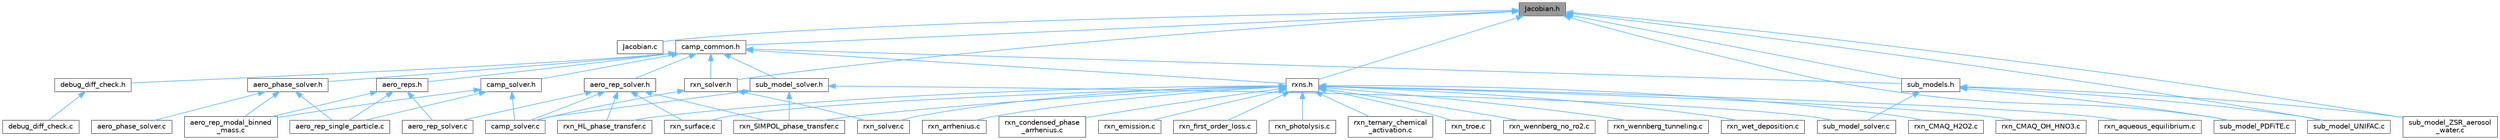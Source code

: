 digraph "Jacobian.h"
{
 // LATEX_PDF_SIZE
  bgcolor="transparent";
  edge [fontname=Helvetica,fontsize=10,labelfontname=Helvetica,labelfontsize=10];
  node [fontname=Helvetica,fontsize=10,shape=box,height=0.2,width=0.4];
  Node1 [label="Jacobian.h",height=0.2,width=0.4,color="gray40", fillcolor="grey60", style="filled", fontcolor="black",tooltip="Header for the Jacobian structure and related functions."];
  Node1 -> Node2 [dir="back",color="steelblue1",style="solid"];
  Node2 [label="Jacobian.c",height=0.2,width=0.4,color="grey40", fillcolor="white", style="filled",URL="$_jacobian_8c.html",tooltip="Jacobian functions."];
  Node1 -> Node3 [dir="back",color="steelblue1",style="solid"];
  Node3 [label="camp_common.h",height=0.2,width=0.4,color="grey40", fillcolor="white", style="filled",URL="$camp__common_8h.html",tooltip="Header file for common constants and structures."];
  Node3 -> Node4 [dir="back",color="steelblue1",style="solid"];
  Node4 [label="aero_phase_solver.h",height=0.2,width=0.4,color="grey40", fillcolor="white", style="filled",URL="$aero__phase__solver_8h.html",tooltip="Header file for aerosol phase functions."];
  Node4 -> Node5 [dir="back",color="steelblue1",style="solid"];
  Node5 [label="aero_phase_solver.c",height=0.2,width=0.4,color="grey40", fillcolor="white", style="filled",URL="$aero__phase__solver_8c.html",tooltip="Aerosol phase functions."];
  Node4 -> Node6 [dir="back",color="steelblue1",style="solid"];
  Node6 [label="aero_rep_modal_binned\l_mass.c",height=0.2,width=0.4,color="grey40", fillcolor="white", style="filled",URL="$aero__rep__modal__binned__mass_8c.html",tooltip="Modal mass aerosol representation functions."];
  Node4 -> Node7 [dir="back",color="steelblue1",style="solid"];
  Node7 [label="aero_rep_single_particle.c",height=0.2,width=0.4,color="grey40", fillcolor="white", style="filled",URL="$aero__rep__single__particle_8c.html",tooltip="Single particle aerosol representation functions."];
  Node3 -> Node8 [dir="back",color="steelblue1",style="solid"];
  Node8 [label="aero_rep_solver.h",height=0.2,width=0.4,color="grey40", fillcolor="white", style="filled",URL="$aero__rep__solver_8h.html",tooltip="Header file for abstract aerosol representation functions."];
  Node8 -> Node9 [dir="back",color="steelblue1",style="solid"];
  Node9 [label="aero_rep_solver.c",height=0.2,width=0.4,color="grey40", fillcolor="white", style="filled",URL="$aero__rep__solver_8c.html",tooltip="Aerosol representation functions."];
  Node8 -> Node10 [dir="back",color="steelblue1",style="solid"];
  Node10 [label="camp_solver.c",height=0.2,width=0.4,color="grey40", fillcolor="white", style="filled",URL="$camp__solver_8c.html",tooltip="Interface to c solvers for chemistry."];
  Node8 -> Node11 [dir="back",color="steelblue1",style="solid"];
  Node11 [label="rxn_HL_phase_transfer.c",height=0.2,width=0.4,color="grey40", fillcolor="white", style="filled",URL="$rxn___h_l__phase__transfer_8c.html",tooltip="Phase Transfer reaction solver functions."];
  Node8 -> Node12 [dir="back",color="steelblue1",style="solid"];
  Node12 [label="rxn_SIMPOL_phase_transfer.c",height=0.2,width=0.4,color="grey40", fillcolor="white", style="filled",URL="$rxn___s_i_m_p_o_l__phase__transfer_8c.html",tooltip="Phase Transfer reaction solver functions."];
  Node8 -> Node13 [dir="back",color="steelblue1",style="solid"];
  Node13 [label="rxn_surface.c",height=0.2,width=0.4,color="grey40", fillcolor="white", style="filled",URL="$rxn__surface_8c.html",tooltip="Surface reaction solver functions."];
  Node3 -> Node14 [dir="back",color="steelblue1",style="solid"];
  Node14 [label="aero_reps.h",height=0.2,width=0.4,color="grey40", fillcolor="white", style="filled",URL="$aero__reps_8h.html",tooltip="Header file for aerosol representations functions."];
  Node14 -> Node6 [dir="back",color="steelblue1",style="solid"];
  Node14 -> Node7 [dir="back",color="steelblue1",style="solid"];
  Node14 -> Node9 [dir="back",color="steelblue1",style="solid"];
  Node3 -> Node15 [dir="back",color="steelblue1",style="solid"];
  Node15 [label="camp_solver.h",height=0.2,width=0.4,color="grey40", fillcolor="white", style="filled",URL="$camp__solver_8h.html",tooltip="Header file for solver functions."];
  Node15 -> Node6 [dir="back",color="steelblue1",style="solid"];
  Node15 -> Node7 [dir="back",color="steelblue1",style="solid"];
  Node15 -> Node10 [dir="back",color="steelblue1",style="solid"];
  Node3 -> Node16 [dir="back",color="steelblue1",style="solid"];
  Node16 [label="debug_diff_check.h",height=0.2,width=0.4,color="grey40", fillcolor="white", style="filled",URL="$debug__diff__check_8h.html",tooltip="model element data difference checker - NOT THREAD SAFE!"];
  Node16 -> Node17 [dir="back",color="steelblue1",style="solid"];
  Node17 [label="debug_diff_check.c",height=0.2,width=0.4,color="grey40", fillcolor="white", style="filled",URL="$debug__diff__check_8c.html",tooltip="model element data difference checker - NOT THREAD SAFE!"];
  Node3 -> Node18 [dir="back",color="steelblue1",style="solid"];
  Node18 [label="rxn_solver.h",height=0.2,width=0.4,color="grey40", fillcolor="white", style="filled",URL="$rxn__solver_8h.html",tooltip="Header file for abstract reaction functions."];
  Node18 -> Node10 [dir="back",color="steelblue1",style="solid"];
  Node18 -> Node19 [dir="back",color="steelblue1",style="solid"];
  Node19 [label="rxn_solver.c",height=0.2,width=0.4,color="grey40", fillcolor="white", style="filled",URL="$rxn__solver_8c.html",tooltip="Reaction solver functions."];
  Node3 -> Node20 [dir="back",color="steelblue1",style="solid"];
  Node20 [label="rxns.h",height=0.2,width=0.4,color="grey40", fillcolor="white", style="filled",URL="$rxns_8h.html",tooltip="Header file for reaction solver functions."];
  Node20 -> Node21 [dir="back",color="steelblue1",style="solid"];
  Node21 [label="rxn_CMAQ_H2O2.c",height=0.2,width=0.4,color="grey40", fillcolor="white", style="filled",URL="$rxn___c_m_a_q___h2_o2_8c.html",tooltip="CMAQ_H2O2 reaction solver functions."];
  Node20 -> Node22 [dir="back",color="steelblue1",style="solid"];
  Node22 [label="rxn_CMAQ_OH_HNO3.c",height=0.2,width=0.4,color="grey40", fillcolor="white", style="filled",URL="$rxn___c_m_a_q___o_h___h_n_o3_8c.html",tooltip="CMAQ_OH_HNO3 reaction solver functions."];
  Node20 -> Node11 [dir="back",color="steelblue1",style="solid"];
  Node20 -> Node12 [dir="back",color="steelblue1",style="solid"];
  Node20 -> Node23 [dir="back",color="steelblue1",style="solid"];
  Node23 [label="rxn_aqueous_equilibrium.c",height=0.2,width=0.4,color="grey40", fillcolor="white", style="filled",URL="$rxn__aqueous__equilibrium_8c.html",tooltip="Aqueous Equilibrium reaction solver functions."];
  Node20 -> Node24 [dir="back",color="steelblue1",style="solid"];
  Node24 [label="rxn_arrhenius.c",height=0.2,width=0.4,color="grey40", fillcolor="white", style="filled",URL="$rxn__arrhenius_8c.html",tooltip="Arrhenius reaction solver functions."];
  Node20 -> Node25 [dir="back",color="steelblue1",style="solid"];
  Node25 [label="rxn_condensed_phase\l_arrhenius.c",height=0.2,width=0.4,color="grey40", fillcolor="white", style="filled",URL="$rxn__condensed__phase__arrhenius_8c.html",tooltip="Condensed Phase Arrhenius reaction solver functions."];
  Node20 -> Node26 [dir="back",color="steelblue1",style="solid"];
  Node26 [label="rxn_emission.c",height=0.2,width=0.4,color="grey40", fillcolor="white", style="filled",URL="$rxn__emission_8c.html",tooltip="Emission reaction solver functions."];
  Node20 -> Node27 [dir="back",color="steelblue1",style="solid"];
  Node27 [label="rxn_first_order_loss.c",height=0.2,width=0.4,color="grey40", fillcolor="white", style="filled",URL="$rxn__first__order__loss_8c.html",tooltip="First-Order loss reaction solver functions."];
  Node20 -> Node28 [dir="back",color="steelblue1",style="solid"];
  Node28 [label="rxn_photolysis.c",height=0.2,width=0.4,color="grey40", fillcolor="white", style="filled",URL="$rxn__photolysis_8c.html",tooltip="Photolysis reaction solver functions."];
  Node20 -> Node19 [dir="back",color="steelblue1",style="solid"];
  Node20 -> Node13 [dir="back",color="steelblue1",style="solid"];
  Node20 -> Node29 [dir="back",color="steelblue1",style="solid"];
  Node29 [label="rxn_ternary_chemical\l_activation.c",height=0.2,width=0.4,color="grey40", fillcolor="white", style="filled",URL="$rxn__ternary__chemical__activation_8c.html",tooltip="Ternary Chemical Activation reaction solver functions."];
  Node20 -> Node30 [dir="back",color="steelblue1",style="solid"];
  Node30 [label="rxn_troe.c",height=0.2,width=0.4,color="grey40", fillcolor="white", style="filled",URL="$rxn__troe_8c.html",tooltip="Troe reaction solver functions."];
  Node20 -> Node31 [dir="back",color="steelblue1",style="solid"];
  Node31 [label="rxn_wennberg_no_ro2.c",height=0.2,width=0.4,color="grey40", fillcolor="white", style="filled",URL="$rxn__wennberg__no__ro2_8c.html",tooltip="Wennberg NO + RO2 reaction solver functions."];
  Node20 -> Node32 [dir="back",color="steelblue1",style="solid"];
  Node32 [label="rxn_wennberg_tunneling.c",height=0.2,width=0.4,color="grey40", fillcolor="white", style="filled",URL="$rxn__wennberg__tunneling_8c.html",tooltip="Wennberg tunneling reaction solver functions."];
  Node20 -> Node33 [dir="back",color="steelblue1",style="solid"];
  Node33 [label="rxn_wet_deposition.c",height=0.2,width=0.4,color="grey40", fillcolor="white", style="filled",URL="$rxn__wet__deposition_8c.html",tooltip="Wet deposition reaction solver functions."];
  Node3 -> Node34 [dir="back",color="steelblue1",style="solid"];
  Node34 [label="sub_model_solver.h",height=0.2,width=0.4,color="grey40", fillcolor="white", style="filled",URL="$sub__model__solver_8h.html",tooltip="Header file for abstract sub model functions."];
  Node34 -> Node10 [dir="back",color="steelblue1",style="solid"];
  Node34 -> Node12 [dir="back",color="steelblue1",style="solid"];
  Node34 -> Node35 [dir="back",color="steelblue1",style="solid"];
  Node35 [label="sub_model_solver.c",height=0.2,width=0.4,color="grey40", fillcolor="white", style="filled",URL="$sub__model__solver_8c.html",tooltip="Sub model solver functions."];
  Node3 -> Node36 [dir="back",color="steelblue1",style="solid"];
  Node36 [label="sub_models.h",height=0.2,width=0.4,color="grey40", fillcolor="white", style="filled",URL="$sub__models_8h.html",tooltip="Header file for sub model functions."];
  Node36 -> Node37 [dir="back",color="steelblue1",style="solid"];
  Node37 [label="sub_model_PDFiTE.c",height=0.2,width=0.4,color="grey40", fillcolor="white", style="filled",URL="$sub__model___p_d_fi_t_e_8c.html",tooltip="PDFiTE Activity sub model solver functions."];
  Node36 -> Node38 [dir="back",color="steelblue1",style="solid"];
  Node38 [label="sub_model_UNIFAC.c",height=0.2,width=0.4,color="grey40", fillcolor="white", style="filled",URL="$sub__model___u_n_i_f_a_c_8c.html",tooltip="UNIFAC activity coefficient calculation."];
  Node36 -> Node39 [dir="back",color="steelblue1",style="solid"];
  Node39 [label="sub_model_ZSR_aerosol\l_water.c",height=0.2,width=0.4,color="grey40", fillcolor="white", style="filled",URL="$sub__model___z_s_r__aerosol__water_8c.html",tooltip="ZSR Aerosol Water sub model solver functions."];
  Node36 -> Node35 [dir="back",color="steelblue1",style="solid"];
  Node1 -> Node18 [dir="back",color="steelblue1",style="solid"];
  Node1 -> Node20 [dir="back",color="steelblue1",style="solid"];
  Node1 -> Node37 [dir="back",color="steelblue1",style="solid"];
  Node1 -> Node38 [dir="back",color="steelblue1",style="solid"];
  Node1 -> Node39 [dir="back",color="steelblue1",style="solid"];
  Node1 -> Node36 [dir="back",color="steelblue1",style="solid"];
}
